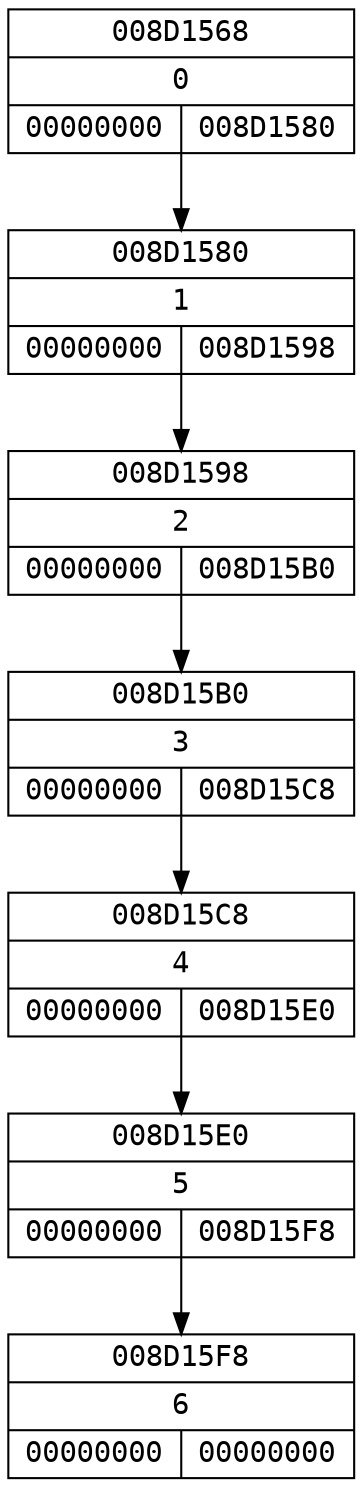 digraph G
{
  node
  [
    fontname=Monospace
    shape=record
    style=filled
    fillcolor=white
  ];
  "008D1568" [label="{008D1568|0|{00000000|008D1580}}"];
  "008D1568" -> "008D1580";
  "008D1580" [label="{008D1580|1|{00000000|008D1598}}"];
  "008D1580" -> "008D1598";
  "008D1598" [label="{008D1598|2|{00000000|008D15B0}}"];
  "008D1598" -> "008D15B0";
  "008D15B0" [label="{008D15B0|3|{00000000|008D15C8}}"];
  "008D15B0" -> "008D15C8";
  "008D15C8" [label="{008D15C8|4|{00000000|008D15E0}}"];
  "008D15C8" -> "008D15E0";
  "008D15E0" [label="{008D15E0|5|{00000000|008D15F8}}"];
  "008D15E0" -> "008D15F8";
  "008D15F8" [label="{008D15F8|6|{00000000|00000000}}"];
}